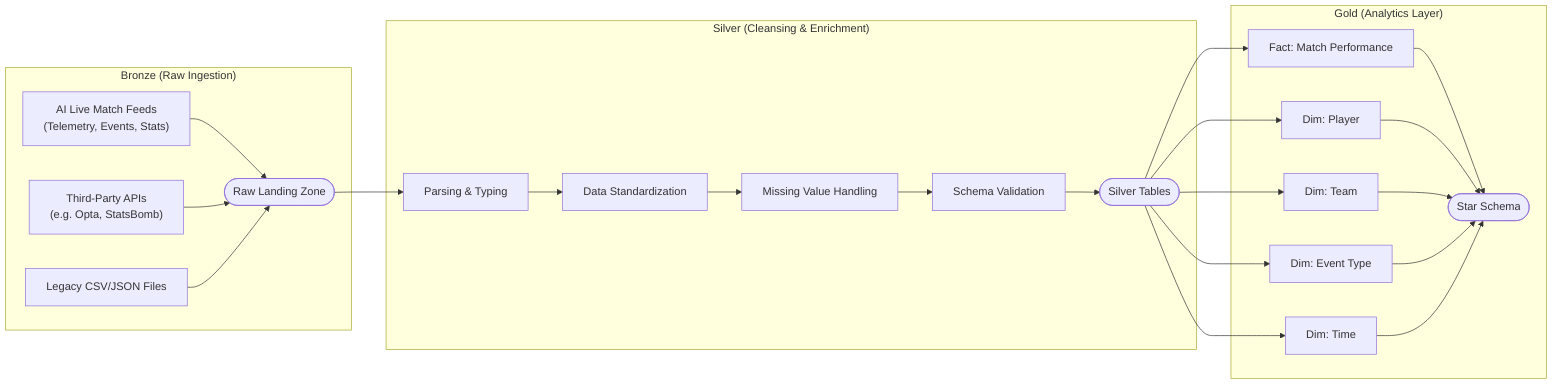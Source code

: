 flowchart LR
    subgraph Bronze["Bronze (Raw Ingestion)"]
      A1["AI Live Match Feeds\n(Telemetry, Events, Stats)"]
      A2["Third-Party APIs\n(e.g. Opta, StatsBomb)"]
      A3["Legacy CSV/JSON Files"]
      A1 & A2 & A3 --> B([Raw Landing Zone])
    end

    subgraph Silver["Silver (Cleansing & Enrichment)"]
      B --> C1["Parsing & Typing"]
      C1 --> C2["Data Standardization"]
      C2 --> C3["Missing Value Handling"]
      C3 --> C4["Schema Validation"]
      C4 --> D([Silver Tables])
    end

    subgraph Gold["Gold (Analytics Layer)"]
      D --> E1["Fact: Match Performance"]
      D --> E2["Dim: Player"]
      D --> E3["Dim: Team"]
      D --> E4["Dim: Event Type"]
      D --> E5["Dim: Time"]
      E1 & E2 & E3 & E4 & E5 --> F([Star Schema])
    end